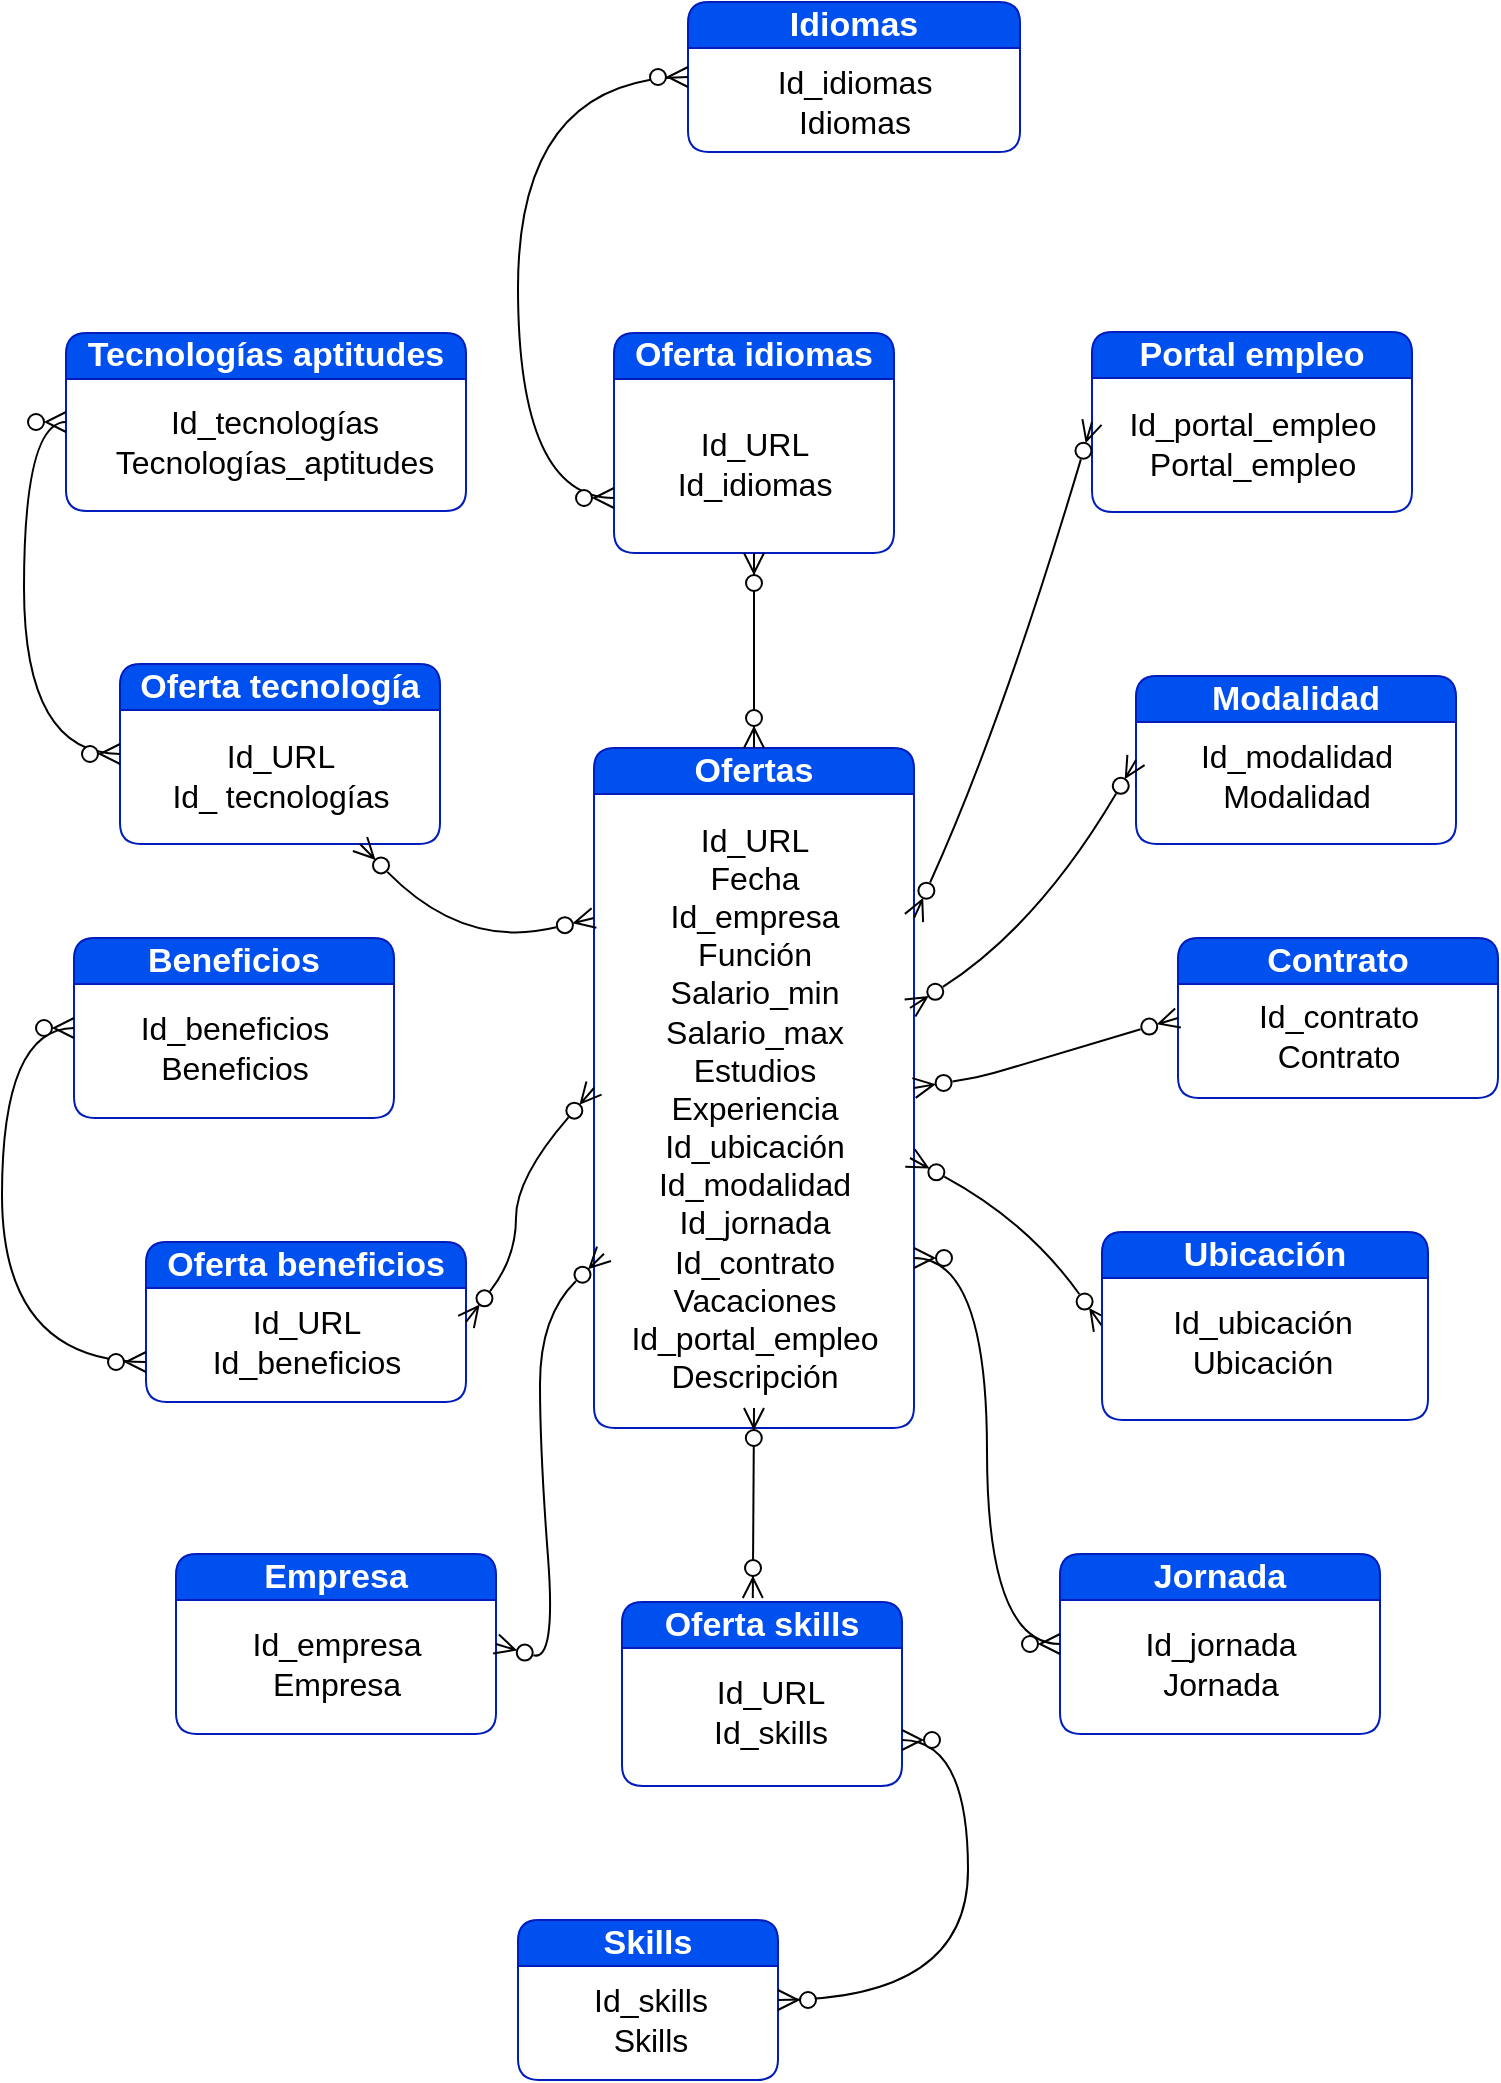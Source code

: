 <mxfile version="27.0.2">
  <diagram name="Página-1" id="UX4U70JEBB-l9bFGmD4Q">
    <mxGraphModel dx="1301" dy="1129" grid="0" gridSize="10" guides="1" tooltips="1" connect="1" arrows="1" fold="1" page="1" pageScale="1" pageWidth="827" pageHeight="1169" math="0" shadow="0">
      <root>
        <mxCell id="0" />
        <mxCell id="1" parent="0" />
        <mxCell id="qDIlvjsj-8br28gw9U0e-1" value="&lt;font style=&quot;font-size: 17px;&quot;&gt;Ofertas&lt;/font&gt;" style="swimlane;whiteSpace=wrap;html=1;flipH=0;flipV=0;fillColor=#0050ef;fontColor=#ffffff;strokeColor=#001DBC;swimlaneLine=1;rounded=1;swimlaneFillColor=default;" vertex="1" parent="1">
          <mxGeometry x="330" y="415" width="160" height="340" as="geometry" />
        </mxCell>
        <mxCell id="qDIlvjsj-8br28gw9U0e-15" value="Id_URL&lt;div&gt;Fecha&lt;/div&gt;&lt;div&gt;Id_empresa&lt;/div&gt;&lt;div&gt;Función&lt;/div&gt;&lt;div&gt;Salario_min&lt;/div&gt;&lt;div&gt;Salario_max&lt;/div&gt;&lt;div&gt;Estudios&lt;/div&gt;&lt;div&gt;Experiencia&lt;/div&gt;&lt;div&gt;Id_ubicación&lt;/div&gt;&lt;div&gt;Id_modalidad&lt;/div&gt;&lt;div&gt;Id_jornada&lt;/div&gt;&lt;div&gt;Id_contrato&lt;/div&gt;&lt;div&gt;Vacaciones&lt;/div&gt;&lt;div&gt;Id_portal_empleo&lt;/div&gt;&lt;div&gt;Descripción&lt;/div&gt;" style="text;html=1;align=center;verticalAlign=middle;resizable=0;points=[];autosize=1;strokeColor=none;fillColor=none;fontSize=16;imageWidth=24;" vertex="1" parent="qDIlvjsj-8br28gw9U0e-1">
          <mxGeometry x="5" y="30" width="150" height="300" as="geometry" />
        </mxCell>
        <mxCell id="qDIlvjsj-8br28gw9U0e-2" value="&lt;font style=&quot;font-size: 17px;&quot;&gt;Idiomas&lt;/font&gt;" style="swimlane;whiteSpace=wrap;html=1;rotation=0;direction=east;fillColor=#0050ef;fontColor=#ffffff;strokeColor=#001DBC;labelBackgroundColor=none;rounded=1;swimlaneFillColor=default;" vertex="1" parent="1">
          <mxGeometry x="377" y="42" width="166" height="75" as="geometry" />
        </mxCell>
        <mxCell id="qDIlvjsj-8br28gw9U0e-49" value="Id_idiomas&lt;div&gt;Idiomas&lt;/div&gt;" style="text;html=1;align=center;verticalAlign=middle;resizable=0;points=[];autosize=1;strokeColor=none;fillColor=none;fontSize=16;" vertex="1" parent="qDIlvjsj-8br28gw9U0e-2">
          <mxGeometry x="33" y="25" width="100" height="50" as="geometry" />
        </mxCell>
        <mxCell id="qDIlvjsj-8br28gw9U0e-34" value="&lt;font style=&quot;font-size: 17px;&quot;&gt;Oferta idiomas&lt;/font&gt;" style="swimlane;whiteSpace=wrap;html=1;rotation=0;direction=east;fillColor=#0050ef;fontColor=#ffffff;strokeColor=#001DBC;startSize=23;swimlaneFillColor=default;rounded=1;" vertex="1" parent="1">
          <mxGeometry x="340" y="207.5" width="140" height="110" as="geometry" />
        </mxCell>
        <mxCell id="qDIlvjsj-8br28gw9U0e-47" value="Id_URL&lt;div&gt;Id_idiomas&lt;br&gt;&lt;/div&gt;" style="text;html=1;align=center;verticalAlign=middle;resizable=0;points=[];autosize=1;strokeColor=none;fillColor=default;fontSize=16;spacing=10;rounded=1;" vertex="1" parent="qDIlvjsj-8br28gw9U0e-34">
          <mxGeometry x="10" y="30" width="120" height="70" as="geometry" />
        </mxCell>
        <mxCell id="qDIlvjsj-8br28gw9U0e-35" value="&lt;font style=&quot;font-size: 17px;&quot;&gt;Tecnologías aptitudes&lt;/font&gt;" style="swimlane;whiteSpace=wrap;html=1;rotation=0;direction=east;fillColor=#0050ef;fontColor=#ffffff;strokeColor=#001DBC;rounded=1;swimlaneFillColor=default;" vertex="1" parent="1">
          <mxGeometry x="66" y="207.5" width="200" height="89" as="geometry" />
        </mxCell>
        <mxCell id="qDIlvjsj-8br28gw9U0e-51" value="Id_tecnologías&lt;div&gt;Tecnologías_aptitudes&lt;/div&gt;" style="text;html=1;align=center;verticalAlign=middle;resizable=0;points=[];autosize=1;strokeColor=none;fillColor=none;fontSize=16;" vertex="1" parent="qDIlvjsj-8br28gw9U0e-35">
          <mxGeometry x="14" y="29" width="180" height="50" as="geometry" />
        </mxCell>
        <mxCell id="qDIlvjsj-8br28gw9U0e-36" value="&lt;font style=&quot;font-size: 17px;&quot;&gt;Oferta tecnología&lt;/font&gt;" style="swimlane;whiteSpace=wrap;html=1;rotation=0;direction=east;fillColor=#0050ef;fontColor=#ffffff;strokeColor=#001DBC;startSize=23;rounded=1;swimlaneFillColor=default;" vertex="1" parent="1">
          <mxGeometry x="93" y="373" width="160" height="90" as="geometry" />
        </mxCell>
        <mxCell id="qDIlvjsj-8br28gw9U0e-53" value="Id_URL&lt;div&gt;Id_ tecnologías&lt;/div&gt;" style="text;html=1;align=center;verticalAlign=middle;resizable=0;points=[];autosize=1;strokeColor=none;fillColor=none;fontSize=16;" vertex="1" parent="qDIlvjsj-8br28gw9U0e-36">
          <mxGeometry x="15" y="31" width="130" height="50" as="geometry" />
        </mxCell>
        <mxCell id="qDIlvjsj-8br28gw9U0e-38" value="&lt;font style=&quot;font-size: 17px;&quot;&gt;Oferta skills&lt;/font&gt;" style="swimlane;whiteSpace=wrap;html=1;rotation=0;direction=east;fillColor=#0050ef;fontColor=#ffffff;strokeColor=#001DBC;rounded=1;startSize=23;swimlaneFillColor=default;" vertex="1" parent="1">
          <mxGeometry x="344" y="842" width="140" height="92" as="geometry" />
        </mxCell>
        <mxCell id="qDIlvjsj-8br28gw9U0e-72" value="Id_URL&lt;div&gt;Id_skills&lt;/div&gt;" style="text;html=1;align=center;verticalAlign=middle;resizable=0;points=[];autosize=1;strokeColor=none;fillColor=none;fontSize=16;" vertex="1" parent="qDIlvjsj-8br28gw9U0e-38">
          <mxGeometry x="34" y="30" width="80" height="50" as="geometry" />
        </mxCell>
        <mxCell id="qDIlvjsj-8br28gw9U0e-40" value="&lt;font style=&quot;font-size: 17px;&quot;&gt;Oferta beneficios&lt;/font&gt;" style="swimlane;whiteSpace=wrap;html=1;rotation=0;direction=east;fillColor=#0050ef;fontColor=#ffffff;strokeColor=#001DBC;rounded=1;swimlaneFillColor=default;" vertex="1" parent="1">
          <mxGeometry x="106" y="662" width="160" height="80" as="geometry" />
        </mxCell>
        <mxCell id="qDIlvjsj-8br28gw9U0e-70" value="Id_URL&lt;div&gt;Id_beneficios&lt;/div&gt;" style="text;html=1;align=center;verticalAlign=middle;resizable=0;points=[];autosize=1;strokeColor=none;fillColor=none;fontSize=16;" vertex="1" parent="qDIlvjsj-8br28gw9U0e-40">
          <mxGeometry x="20" y="25" width="120" height="50" as="geometry" />
        </mxCell>
        <mxCell id="qDIlvjsj-8br28gw9U0e-41" value="&lt;font style=&quot;font-size: 17px;&quot;&gt;Beneficios&lt;/font&gt;" style="swimlane;whiteSpace=wrap;html=1;rotation=0;direction=east;fillColor=#0050ef;fontColor=#ffffff;strokeColor=#001DBC;rounded=1;swimlaneFillColor=default;" vertex="1" parent="1">
          <mxGeometry x="70" y="510" width="160" height="90" as="geometry" />
        </mxCell>
        <mxCell id="qDIlvjsj-8br28gw9U0e-68" value="Id_beneficios&lt;div&gt;Beneficios&lt;/div&gt;" style="text;html=1;align=center;verticalAlign=middle;resizable=0;points=[];autosize=1;strokeColor=none;fillColor=none;fontSize=16;" vertex="1" parent="qDIlvjsj-8br28gw9U0e-41">
          <mxGeometry x="20" y="30" width="120" height="50" as="geometry" />
        </mxCell>
        <mxCell id="qDIlvjsj-8br28gw9U0e-37" value="&lt;font style=&quot;font-size: 17px;&quot;&gt;Portal empleo&lt;/font&gt;" style="swimlane;whiteSpace=wrap;html=1;rotation=0;direction=east;fillColor=#0050ef;fontColor=#ffffff;strokeColor=#001DBC;rounded=1;swimlaneFillColor=default;" vertex="1" parent="1">
          <mxGeometry x="579" y="207" width="160" height="90" as="geometry" />
        </mxCell>
        <mxCell id="qDIlvjsj-8br28gw9U0e-55" value="Id_portal_empleo&lt;div&gt;Portal_empleo&lt;/div&gt;" style="text;html=1;align=center;verticalAlign=middle;resizable=0;points=[];autosize=1;strokeColor=none;fillColor=none;fontSize=16;" vertex="1" parent="qDIlvjsj-8br28gw9U0e-37">
          <mxGeometry x="5" y="31" width="150" height="50" as="geometry" />
        </mxCell>
        <mxCell id="qDIlvjsj-8br28gw9U0e-42" value="&lt;font style=&quot;font-size: 17px;&quot;&gt;Modalidad&lt;/font&gt;" style="swimlane;whiteSpace=wrap;html=1;rotation=0;direction=east;fillColor=#0050ef;fontColor=#ffffff;strokeColor=#001DBC;rounded=1;swimlaneFillColor=default;" vertex="1" parent="1">
          <mxGeometry x="601" y="379" width="160" height="84" as="geometry" />
        </mxCell>
        <mxCell id="qDIlvjsj-8br28gw9U0e-57" value="Id_modalidad&lt;div&gt;Modalidad&lt;/div&gt;" style="text;html=1;align=center;verticalAlign=middle;resizable=0;points=[];autosize=1;strokeColor=none;fillColor=none;fontSize=16;" vertex="1" parent="qDIlvjsj-8br28gw9U0e-42">
          <mxGeometry x="20" y="25" width="120" height="50" as="geometry" />
        </mxCell>
        <mxCell id="qDIlvjsj-8br28gw9U0e-43" value="&lt;font style=&quot;font-size: 17px;&quot;&gt;Contrato&lt;/font&gt;" style="swimlane;whiteSpace=wrap;html=1;rotation=0;direction=east;fillColor=#0050ef;fontColor=#ffffff;strokeColor=#001DBC;rounded=1;gradientColor=none;swimlaneFillColor=default;" vertex="1" parent="1">
          <mxGeometry x="622" y="510" width="160" height="80" as="geometry" />
        </mxCell>
        <mxCell id="qDIlvjsj-8br28gw9U0e-60" value="Id_contrato&lt;div&gt;Contrato&lt;/div&gt;" style="text;html=1;align=center;verticalAlign=middle;resizable=0;points=[];autosize=1;strokeColor=none;fillColor=none;fontSize=16;rotation=0;" vertex="1" parent="qDIlvjsj-8br28gw9U0e-43">
          <mxGeometry x="30" y="24" width="100" height="50" as="geometry" />
        </mxCell>
        <mxCell id="qDIlvjsj-8br28gw9U0e-101" style="edgeStyle=none;curved=1;rounded=0;orthogonalLoop=1;jettySize=auto;html=1;fontSize=12;startSize=8;endSize=8;startArrow=ERzeroToMany;startFill=0;exitX=0;exitY=0.5;exitDx=0;exitDy=0;endArrow=ERzeroToMany;endFill=0;" edge="1" parent="1" source="qDIlvjsj-8br28gw9U0e-44">
          <mxGeometry relative="1" as="geometry">
            <mxPoint x="488" y="620" as="targetPoint" />
            <mxPoint x="579" y="710" as="sourcePoint" />
            <Array as="points">
              <mxPoint x="547" y="652" />
            </Array>
          </mxGeometry>
        </mxCell>
        <mxCell id="qDIlvjsj-8br28gw9U0e-44" value="&lt;font style=&quot;font-size: 17px;&quot;&gt;Ubicación&lt;/font&gt;" style="swimlane;whiteSpace=wrap;html=1;rotation=0;direction=east;fillColor=#0050ef;fontColor=#ffffff;strokeColor=#001DBC;rounded=1;swimlaneFillColor=default;" vertex="1" parent="1">
          <mxGeometry x="584" y="657" width="163" height="94" as="geometry" />
        </mxCell>
        <mxCell id="qDIlvjsj-8br28gw9U0e-61" value="Id_ubicación&lt;div&gt;Ubicación&lt;/div&gt;" style="text;html=1;align=center;verticalAlign=middle;resizable=0;points=[];autosize=1;strokeColor=none;fillColor=none;fontSize=16;" vertex="1" parent="qDIlvjsj-8br28gw9U0e-44">
          <mxGeometry x="25" y="30" width="110" height="50" as="geometry" />
        </mxCell>
        <mxCell id="qDIlvjsj-8br28gw9U0e-45" value="&lt;font style=&quot;font-size: 17px;&quot;&gt;Empresa&lt;/font&gt;" style="swimlane;whiteSpace=wrap;html=1;rotation=0;direction=east;fillColor=#0050ef;fontColor=#ffffff;strokeColor=#001DBC;rounded=1;swimlaneFillColor=default;" vertex="1" parent="1">
          <mxGeometry x="121" y="818" width="160" height="90" as="geometry" />
        </mxCell>
        <mxCell id="qDIlvjsj-8br28gw9U0e-63" value="Id_empresa&lt;div&gt;Empresa&lt;/div&gt;" style="text;html=1;align=center;verticalAlign=middle;resizable=0;points=[];autosize=1;strokeColor=none;fillColor=none;fontSize=16;" vertex="1" parent="qDIlvjsj-8br28gw9U0e-45">
          <mxGeometry x="25" y="30" width="110" height="50" as="geometry" />
        </mxCell>
        <mxCell id="qDIlvjsj-8br28gw9U0e-46" value="&lt;font style=&quot;font-size: 17px;&quot;&gt;Jornada&lt;/font&gt;" style="swimlane;whiteSpace=wrap;html=1;rotation=0;direction=east;fillColor=#0050ef;fontColor=#ffffff;strokeColor=#001DBC;rounded=1;swimlaneFillColor=default;" vertex="1" parent="1">
          <mxGeometry x="563" y="818" width="160" height="90" as="geometry" />
        </mxCell>
        <mxCell id="qDIlvjsj-8br28gw9U0e-65" value="Id_jornada&lt;div&gt;Jornada&lt;/div&gt;" style="text;html=1;align=center;verticalAlign=middle;resizable=0;points=[];autosize=1;strokeColor=none;fillColor=none;fontSize=16;rotation=0;" vertex="1" parent="qDIlvjsj-8br28gw9U0e-46">
          <mxGeometry x="30" y="30" width="100" height="50" as="geometry" />
        </mxCell>
        <mxCell id="qDIlvjsj-8br28gw9U0e-39" value="&lt;font style=&quot;font-size: 17px;&quot;&gt;Skills&lt;/font&gt;" style="swimlane;whiteSpace=wrap;html=1;rotation=0;direction=east;fillColor=#0050ef;fontColor=#ffffff;strokeColor=#001DBC;rounded=1;swimlaneFillColor=default;" vertex="1" parent="1">
          <mxGeometry x="292" y="1001" width="130" height="80" as="geometry" />
        </mxCell>
        <mxCell id="qDIlvjsj-8br28gw9U0e-74" value="Id_skills&lt;div&gt;Skills&lt;/div&gt;" style="text;html=1;align=center;verticalAlign=middle;resizable=0;points=[];autosize=1;strokeColor=none;fillColor=none;fontSize=16;rotation=0;" vertex="1" parent="qDIlvjsj-8br28gw9U0e-39">
          <mxGeometry x="26" y="25" width="80" height="50" as="geometry" />
        </mxCell>
        <mxCell id="qDIlvjsj-8br28gw9U0e-88" value="" style="edgeStyle=elbowEdgeStyle;fontSize=12;html=1;endArrow=ERzeroToMany;endFill=1;startArrow=ERzeroToMany;rounded=0;startSize=8;endSize=8;entryX=0;entryY=0.5;entryDx=0;entryDy=0;exitX=0;exitY=0.5;exitDx=0;exitDy=0;curved=1;" edge="1" parent="1" source="qDIlvjsj-8br28gw9U0e-36" target="qDIlvjsj-8br28gw9U0e-35">
          <mxGeometry width="100" height="100" relative="1" as="geometry">
            <mxPoint x="431" y="621" as="sourcePoint" />
            <mxPoint x="531" y="521" as="targetPoint" />
            <Array as="points">
              <mxPoint x="45" y="355" />
            </Array>
          </mxGeometry>
        </mxCell>
        <mxCell id="qDIlvjsj-8br28gw9U0e-91" value="" style="edgeStyle=elbowEdgeStyle;fontSize=12;html=1;endArrow=ERzeroToMany;endFill=1;startArrow=ERzeroToMany;rounded=0;startSize=8;endSize=8;curved=1;entryX=0;entryY=0.5;entryDx=0;entryDy=0;exitX=0;exitY=0.75;exitDx=0;exitDy=0;" edge="1" parent="1" source="qDIlvjsj-8br28gw9U0e-40" target="qDIlvjsj-8br28gw9U0e-41">
          <mxGeometry width="100" height="100" relative="1" as="geometry">
            <mxPoint x="87" y="725" as="sourcePoint" />
            <mxPoint x="46" y="533" as="targetPoint" />
            <Array as="points">
              <mxPoint x="34" y="644" />
            </Array>
          </mxGeometry>
        </mxCell>
        <mxCell id="qDIlvjsj-8br28gw9U0e-93" value="" style="edgeStyle=elbowEdgeStyle;fontSize=12;html=1;endArrow=ERzeroToMany;endFill=1;startArrow=ERzeroToMany;rounded=0;startSize=8;endSize=8;entryX=0;entryY=0.5;entryDx=0;entryDy=0;exitX=0;exitY=0.75;exitDx=0;exitDy=0;curved=1;" edge="1" parent="1" source="qDIlvjsj-8br28gw9U0e-34" target="qDIlvjsj-8br28gw9U0e-2">
          <mxGeometry width="100" height="100" relative="1" as="geometry">
            <mxPoint x="340" y="260" as="sourcePoint" />
            <mxPoint x="313" y="94" as="targetPoint" />
            <Array as="points">
              <mxPoint x="292" y="197" />
            </Array>
          </mxGeometry>
        </mxCell>
        <mxCell id="qDIlvjsj-8br28gw9U0e-94" value="" style="edgeStyle=elbowEdgeStyle;fontSize=12;html=1;endArrow=ERzeroToMany;endFill=1;startArrow=ERzeroToMany;rounded=0;startSize=8;endSize=8;curved=1;entryX=1;entryY=0.75;entryDx=0;entryDy=0;exitX=1;exitY=0.5;exitDx=0;exitDy=0;" edge="1" parent="1" source="qDIlvjsj-8br28gw9U0e-39" target="qDIlvjsj-8br28gw9U0e-38">
          <mxGeometry width="100" height="100" relative="1" as="geometry">
            <mxPoint x="560" y="1091" as="sourcePoint" />
            <mxPoint x="524" y="924" as="targetPoint" />
            <Array as="points">
              <mxPoint x="517" y="982" />
            </Array>
          </mxGeometry>
        </mxCell>
        <mxCell id="qDIlvjsj-8br28gw9U0e-95" value="" style="edgeStyle=elbowEdgeStyle;fontSize=12;html=1;endArrow=ERzeroToMany;endFill=1;startArrow=ERzeroToMany;rounded=0;startSize=8;endSize=8;curved=1;exitX=0;exitY=0.5;exitDx=0;exitDy=0;" edge="1" parent="1" source="qDIlvjsj-8br28gw9U0e-46">
          <mxGeometry width="100" height="100" relative="1" as="geometry">
            <mxPoint x="510" y="823" as="sourcePoint" />
            <mxPoint x="490" y="670" as="targetPoint" />
            <Array as="points" />
          </mxGeometry>
        </mxCell>
        <mxCell id="qDIlvjsj-8br28gw9U0e-97" value="" style="edgeStyle=elbowEdgeStyle;fontSize=12;html=1;endArrow=ERzeroToMany;endFill=1;startArrow=ERzeroToMany;rounded=0;startSize=8;endSize=8;curved=0;entryX=0.5;entryY=1;entryDx=0;entryDy=0;exitX=0.5;exitY=0;exitDx=0;exitDy=0;" edge="1" parent="1" source="qDIlvjsj-8br28gw9U0e-1" target="qDIlvjsj-8br28gw9U0e-34">
          <mxGeometry width="100" height="100" relative="1" as="geometry">
            <mxPoint x="360" y="528" as="sourcePoint" />
            <mxPoint x="324" y="361" as="targetPoint" />
            <Array as="points" />
          </mxGeometry>
        </mxCell>
        <mxCell id="qDIlvjsj-8br28gw9U0e-102" style="edgeStyle=none;curved=0;rounded=1;orthogonalLoop=1;jettySize=auto;html=1;fontSize=12;startSize=8;endSize=8;startArrow=ERzeroToMany;startFill=0;exitX=0;exitY=0.5;exitDx=0;exitDy=0;endArrow=ERzeroToMany;endFill=0;entryX=1;entryY=0.5;entryDx=0;entryDy=0;" edge="1" parent="1" source="qDIlvjsj-8br28gw9U0e-43" target="qDIlvjsj-8br28gw9U0e-1">
          <mxGeometry relative="1" as="geometry">
            <mxPoint x="490" y="557" as="targetPoint" />
            <mxPoint x="586" y="641" as="sourcePoint" />
            <Array as="points">
              <mxPoint x="525" y="579" />
            </Array>
          </mxGeometry>
        </mxCell>
        <mxCell id="qDIlvjsj-8br28gw9U0e-103" style="edgeStyle=none;curved=1;rounded=0;orthogonalLoop=1;jettySize=auto;html=1;fontSize=12;startSize=8;endSize=8;startArrow=ERzeroToMany;startFill=0;exitX=0;exitY=0.5;exitDx=0;exitDy=0;endArrow=ERzeroToMany;endFill=0;" edge="1" parent="1" source="qDIlvjsj-8br28gw9U0e-42">
          <mxGeometry relative="1" as="geometry">
            <mxPoint x="488" y="545" as="targetPoint" />
            <mxPoint x="622" y="452" as="sourcePoint" />
            <Array as="points">
              <mxPoint x="552" y="504" />
            </Array>
          </mxGeometry>
        </mxCell>
        <mxCell id="qDIlvjsj-8br28gw9U0e-104" style="edgeStyle=none;curved=1;rounded=0;orthogonalLoop=1;jettySize=auto;html=1;fontSize=12;startSize=8;endSize=8;startArrow=ERzeroToMany;startFill=0;exitX=0;exitY=0.5;exitDx=0;exitDy=0;endArrow=ERzeroToMany;endFill=0;entryX=1;entryY=0.25;entryDx=0;entryDy=0;" edge="1" parent="1" source="qDIlvjsj-8br28gw9U0e-37" target="qDIlvjsj-8br28gw9U0e-1">
          <mxGeometry relative="1" as="geometry">
            <mxPoint x="448" y="403" as="targetPoint" />
            <mxPoint x="559" y="342" as="sourcePoint" />
            <Array as="points">
              <mxPoint x="534" y="403" />
            </Array>
          </mxGeometry>
        </mxCell>
        <mxCell id="qDIlvjsj-8br28gw9U0e-105" style="edgeStyle=none;curved=1;rounded=0;orthogonalLoop=1;jettySize=auto;html=1;fontSize=12;startSize=8;endSize=8;startArrow=ERzeroToMany;startFill=0;endArrow=ERzeroToMany;endFill=0;entryX=1;entryY=0.5;entryDx=0;entryDy=0;" edge="1" parent="1" source="qDIlvjsj-8br28gw9U0e-15" target="qDIlvjsj-8br28gw9U0e-45">
          <mxGeometry relative="1" as="geometry">
            <mxPoint x="244" y="804" as="targetPoint" />
            <mxPoint x="324" y="686" as="sourcePoint" />
            <Array as="points">
              <mxPoint x="303" y="699" />
              <mxPoint x="303" y="767" />
              <mxPoint x="311" y="872" />
            </Array>
          </mxGeometry>
        </mxCell>
        <mxCell id="qDIlvjsj-8br28gw9U0e-107" style="edgeStyle=none;curved=1;rounded=0;orthogonalLoop=1;jettySize=auto;html=1;fontSize=12;startSize=8;endSize=8;startArrow=ERzeroToMany;startFill=0;endArrow=ERzeroToMany;endFill=0;entryX=1;entryY=0.5;entryDx=0;entryDy=0;exitX=0;exitY=0.5;exitDx=0;exitDy=0;" edge="1" parent="1" source="qDIlvjsj-8br28gw9U0e-1" target="qDIlvjsj-8br28gw9U0e-40">
          <mxGeometry relative="1" as="geometry">
            <mxPoint x="199" y="615" as="targetPoint" />
            <mxPoint x="266" y="575" as="sourcePoint" />
            <Array as="points">
              <mxPoint x="291" y="630" />
              <mxPoint x="291" y="670" />
            </Array>
          </mxGeometry>
        </mxCell>
        <mxCell id="qDIlvjsj-8br28gw9U0e-109" value="" style="edgeStyle=elbowEdgeStyle;fontSize=12;html=1;endArrow=ERzeroToMany;endFill=1;startArrow=ERzeroToMany;rounded=0;startSize=8;endSize=8;curved=0;exitX=0.5;exitY=0;exitDx=0;exitDy=0;" edge="1" parent="1" target="qDIlvjsj-8br28gw9U0e-15">
          <mxGeometry width="100" height="100" relative="1" as="geometry">
            <mxPoint x="409.41" y="840" as="sourcePoint" />
            <mxPoint x="409.41" y="742" as="targetPoint" />
            <Array as="points">
              <mxPoint x="410" y="870" />
            </Array>
          </mxGeometry>
        </mxCell>
        <mxCell id="qDIlvjsj-8br28gw9U0e-110" style="edgeStyle=none;curved=1;rounded=0;orthogonalLoop=1;jettySize=auto;html=1;fontSize=12;startSize=8;endSize=8;startArrow=ERzeroToMany;startFill=0;exitX=0;exitY=0.25;exitDx=0;exitDy=0;endArrow=ERzeroToMany;endFill=0;entryX=0.75;entryY=1;entryDx=0;entryDy=0;" edge="1" parent="1" source="qDIlvjsj-8br28gw9U0e-1" target="qDIlvjsj-8br28gw9U0e-36">
          <mxGeometry relative="1" as="geometry">
            <mxPoint x="217" y="490" as="targetPoint" />
            <mxPoint x="330" y="366" as="sourcePoint" />
            <Array as="points">
              <mxPoint x="265" y="516" />
            </Array>
          </mxGeometry>
        </mxCell>
      </root>
    </mxGraphModel>
  </diagram>
</mxfile>
